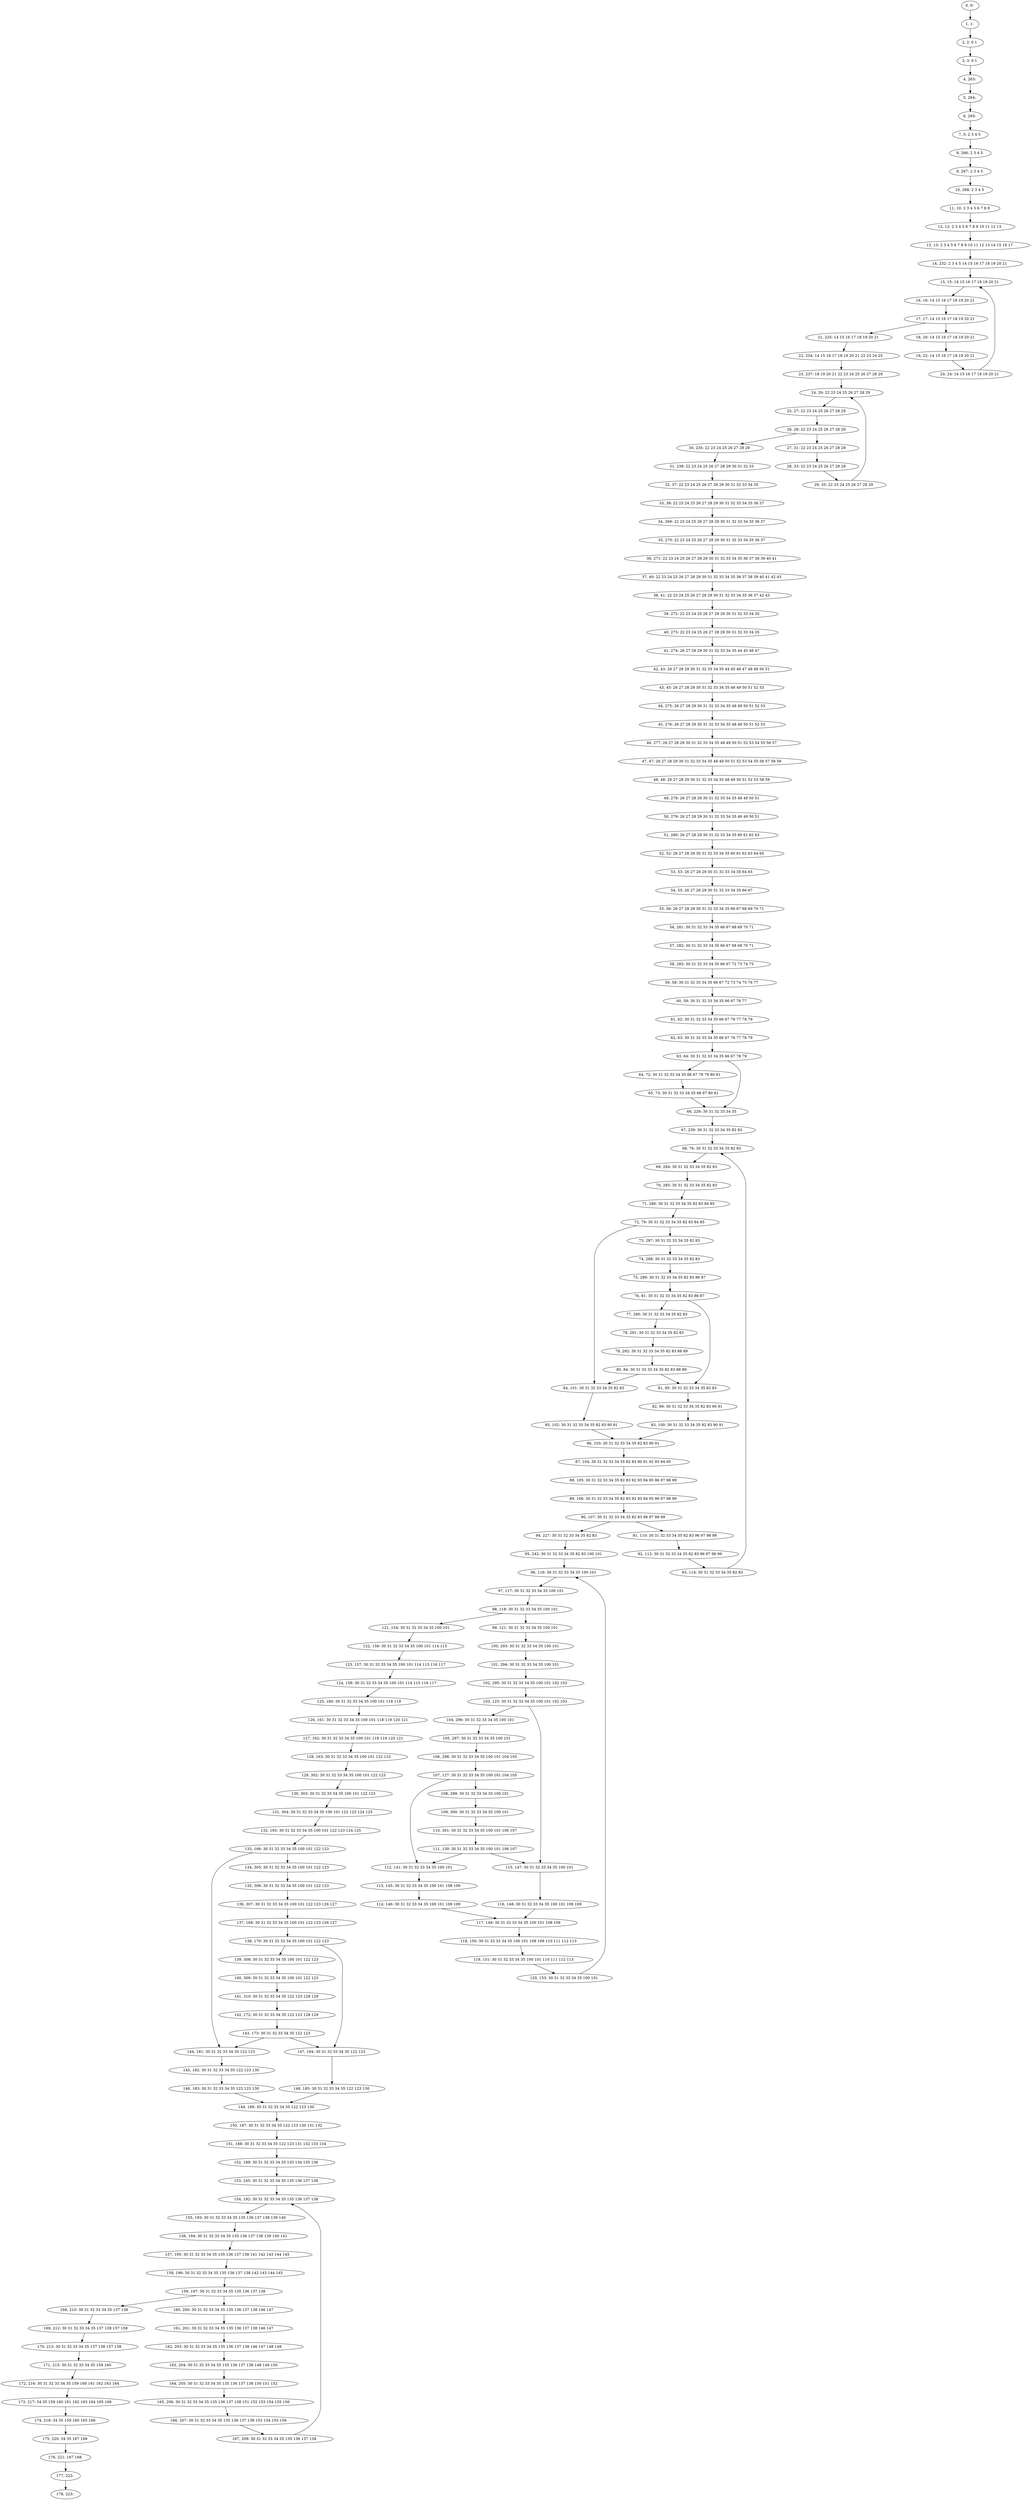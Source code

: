 digraph G {
0[label="0, 0: "];
1[label="1, 1: "];
2[label="2, 2: 0 1 "];
3[label="3, 3: 0 1 "];
4[label="4, 263: "];
5[label="5, 264: "];
6[label="6, 265: "];
7[label="7, 5: 2 3 4 5 "];
8[label="8, 266: 2 3 4 5 "];
9[label="9, 267: 2 3 4 5 "];
10[label="10, 268: 2 3 4 5 "];
11[label="11, 10: 2 3 4 5 6 7 8 9 "];
12[label="12, 12: 2 3 4 5 6 7 8 9 10 11 12 13 "];
13[label="13, 13: 2 3 4 5 6 7 8 9 10 11 12 13 14 15 16 17 "];
14[label="14, 232: 2 3 4 5 14 15 16 17 18 19 20 21 "];
15[label="15, 15: 14 15 16 17 18 19 20 21 "];
16[label="16, 16: 14 15 16 17 18 19 20 21 "];
17[label="17, 17: 14 15 16 17 18 19 20 21 "];
18[label="18, 20: 14 15 16 17 18 19 20 21 "];
19[label="19, 22: 14 15 16 17 18 19 20 21 "];
20[label="20, 24: 14 15 16 17 18 19 20 21 "];
21[label="21, 225: 14 15 16 17 18 19 20 21 "];
22[label="22, 234: 14 15 16 17 18 19 20 21 22 23 24 25 "];
23[label="23, 237: 18 19 20 21 22 23 24 25 26 27 28 29 "];
24[label="24, 26: 22 23 24 25 26 27 28 29 "];
25[label="25, 27: 22 23 24 25 26 27 28 29 "];
26[label="26, 28: 22 23 24 25 26 27 28 29 "];
27[label="27, 31: 22 23 24 25 26 27 28 29 "];
28[label="28, 33: 22 23 24 25 26 27 28 29 "];
29[label="29, 35: 22 23 24 25 26 27 28 29 "];
30[label="30, 235: 22 23 24 25 26 27 28 29 "];
31[label="31, 238: 22 23 24 25 26 27 28 29 30 31 32 33 "];
32[label="32, 37: 22 23 24 25 26 27 28 29 30 31 32 33 34 35 "];
33[label="33, 38: 22 23 24 25 26 27 28 29 30 31 32 33 34 35 36 37 "];
34[label="34, 269: 22 23 24 25 26 27 28 29 30 31 32 33 34 35 36 37 "];
35[label="35, 270: 22 23 24 25 26 27 28 29 30 31 32 33 34 35 36 37 "];
36[label="36, 271: 22 23 24 25 26 27 28 29 30 31 32 33 34 35 36 37 38 39 40 41 "];
37[label="37, 40: 22 23 24 25 26 27 28 29 30 31 32 33 34 35 36 37 38 39 40 41 42 43 "];
38[label="38, 41: 22 23 24 25 26 27 28 29 30 31 32 33 34 35 36 37 42 43 "];
39[label="39, 272: 22 23 24 25 26 27 28 29 30 31 32 33 34 35 "];
40[label="40, 273: 22 23 24 25 26 27 28 29 30 31 32 33 34 35 "];
41[label="41, 274: 26 27 28 29 30 31 32 33 34 35 44 45 46 47 "];
42[label="42, 43: 26 27 28 29 30 31 32 33 34 35 44 45 46 47 48 49 50 51 "];
43[label="43, 45: 26 27 28 29 30 31 32 33 34 35 48 49 50 51 52 53 "];
44[label="44, 275: 26 27 28 29 30 31 32 33 34 35 48 49 50 51 52 53 "];
45[label="45, 276: 26 27 28 29 30 31 32 33 34 35 48 49 50 51 52 53 "];
46[label="46, 277: 26 27 28 29 30 31 32 33 34 35 48 49 50 51 52 53 54 55 56 57 "];
47[label="47, 47: 26 27 28 29 30 31 32 33 34 35 48 49 50 51 52 53 54 55 56 57 58 59 "];
48[label="48, 48: 26 27 28 29 30 31 32 33 34 35 48 49 50 51 52 53 58 59 "];
49[label="49, 278: 26 27 28 29 30 31 32 33 34 35 48 49 50 51 "];
50[label="50, 279: 26 27 28 29 30 31 32 33 34 35 48 49 50 51 "];
51[label="51, 280: 26 27 28 29 30 31 32 33 34 35 60 61 62 63 "];
52[label="52, 52: 26 27 28 29 30 31 32 33 34 35 60 61 62 63 64 65 "];
53[label="53, 53: 26 27 28 29 30 31 32 33 34 35 64 65 "];
54[label="54, 55: 26 27 28 29 30 31 32 33 34 35 66 67 "];
55[label="55, 56: 26 27 28 29 30 31 32 33 34 35 66 67 68 69 70 71 "];
56[label="56, 281: 30 31 32 33 34 35 66 67 68 69 70 71 "];
57[label="57, 282: 30 31 32 33 34 35 66 67 68 69 70 71 "];
58[label="58, 283: 30 31 32 33 34 35 66 67 72 73 74 75 "];
59[label="59, 58: 30 31 32 33 34 35 66 67 72 73 74 75 76 77 "];
60[label="60, 59: 30 31 32 33 34 35 66 67 76 77 "];
61[label="61, 62: 30 31 32 33 34 35 66 67 76 77 78 79 "];
62[label="62, 63: 30 31 32 33 34 35 66 67 76 77 78 79 "];
63[label="63, 64: 30 31 32 33 34 35 66 67 78 79 "];
64[label="64, 72: 30 31 32 33 34 35 66 67 78 79 80 81 "];
65[label="65, 73: 30 31 32 33 34 35 66 67 80 81 "];
66[label="66, 226: 30 31 32 33 34 35 "];
67[label="67, 239: 30 31 32 33 34 35 82 83 "];
68[label="68, 76: 30 31 32 33 34 35 82 83 "];
69[label="69, 284: 30 31 32 33 34 35 82 83 "];
70[label="70, 285: 30 31 32 33 34 35 82 83 "];
71[label="71, 286: 30 31 32 33 34 35 82 83 84 85 "];
72[label="72, 79: 30 31 32 33 34 35 82 83 84 85 "];
73[label="73, 287: 30 31 32 33 34 35 82 83 "];
74[label="74, 288: 30 31 32 33 34 35 82 83 "];
75[label="75, 289: 30 31 32 33 34 35 82 83 86 87 "];
76[label="76, 81: 30 31 32 33 34 35 82 83 86 87 "];
77[label="77, 290: 30 31 32 33 34 35 82 83 "];
78[label="78, 291: 30 31 32 33 34 35 82 83 "];
79[label="79, 292: 30 31 32 33 34 35 82 83 88 89 "];
80[label="80, 84: 30 31 32 33 34 35 82 83 88 89 "];
81[label="81, 95: 30 31 32 33 34 35 82 83 "];
82[label="82, 99: 30 31 32 33 34 35 82 83 90 91 "];
83[label="83, 100: 30 31 32 33 34 35 82 83 90 91 "];
84[label="84, 101: 30 31 32 33 34 35 82 83 "];
85[label="85, 102: 30 31 32 33 34 35 82 83 90 91 "];
86[label="86, 103: 30 31 32 33 34 35 82 83 90 91 "];
87[label="87, 104: 30 31 32 33 34 35 82 83 90 91 92 93 94 95 "];
88[label="88, 105: 30 31 32 33 34 35 82 83 92 93 94 95 96 97 98 99 "];
89[label="89, 106: 30 31 32 33 34 35 82 83 92 93 94 95 96 97 98 99 "];
90[label="90, 107: 30 31 32 33 34 35 82 83 96 97 98 99 "];
91[label="91, 110: 30 31 32 33 34 35 82 83 96 97 98 99 "];
92[label="92, 112: 30 31 32 33 34 35 82 83 96 97 98 99 "];
93[label="93, 114: 30 31 32 33 34 35 82 83 "];
94[label="94, 227: 30 31 32 33 34 35 82 83 "];
95[label="95, 242: 30 31 32 33 34 35 82 83 100 101 "];
96[label="96, 116: 30 31 32 33 34 35 100 101 "];
97[label="97, 117: 30 31 32 33 34 35 100 101 "];
98[label="98, 118: 30 31 32 33 34 35 100 101 "];
99[label="99, 121: 30 31 32 33 34 35 100 101 "];
100[label="100, 293: 30 31 32 33 34 35 100 101 "];
101[label="101, 294: 30 31 32 33 34 35 100 101 "];
102[label="102, 295: 30 31 32 33 34 35 100 101 102 103 "];
103[label="103, 125: 30 31 32 33 34 35 100 101 102 103 "];
104[label="104, 296: 30 31 32 33 34 35 100 101 "];
105[label="105, 297: 30 31 32 33 34 35 100 101 "];
106[label="106, 298: 30 31 32 33 34 35 100 101 104 105 "];
107[label="107, 127: 30 31 32 33 34 35 100 101 104 105 "];
108[label="108, 299: 30 31 32 33 34 35 100 101 "];
109[label="109, 300: 30 31 32 33 34 35 100 101 "];
110[label="110, 301: 30 31 32 33 34 35 100 101 106 107 "];
111[label="111, 130: 30 31 32 33 34 35 100 101 106 107 "];
112[label="112, 141: 30 31 32 33 34 35 100 101 "];
113[label="113, 145: 30 31 32 33 34 35 100 101 108 109 "];
114[label="114, 146: 30 31 32 33 34 35 100 101 108 109 "];
115[label="115, 147: 30 31 32 33 34 35 100 101 "];
116[label="116, 148: 30 31 32 33 34 35 100 101 108 109 "];
117[label="117, 149: 30 31 32 33 34 35 100 101 108 109 "];
118[label="118, 150: 30 31 32 33 34 35 100 101 108 109 110 111 112 113 "];
119[label="119, 151: 30 31 32 33 34 35 100 101 110 111 112 113 "];
120[label="120, 153: 30 31 32 33 34 35 100 101 "];
121[label="121, 154: 30 31 32 33 34 35 100 101 "];
122[label="122, 156: 30 31 32 33 34 35 100 101 114 115 "];
123[label="123, 157: 30 31 32 33 34 35 100 101 114 115 116 117 "];
124[label="124, 158: 30 31 32 33 34 35 100 101 114 115 116 117 "];
125[label="125, 160: 30 31 32 33 34 35 100 101 118 119 "];
126[label="126, 161: 30 31 32 33 34 35 100 101 118 119 120 121 "];
127[label="127, 162: 30 31 32 33 34 35 100 101 118 119 120 121 "];
128[label="128, 163: 30 31 32 33 34 35 100 101 122 123 "];
129[label="129, 302: 30 31 32 33 34 35 100 101 122 123 "];
130[label="130, 303: 30 31 32 33 34 35 100 101 122 123 "];
131[label="131, 304: 30 31 32 33 34 35 100 101 122 123 124 125 "];
132[label="132, 165: 30 31 32 33 34 35 100 101 122 123 124 125 "];
133[label="133, 166: 30 31 32 33 34 35 100 101 122 123 "];
134[label="134, 305: 30 31 32 33 34 35 100 101 122 123 "];
135[label="135, 306: 30 31 32 33 34 35 100 101 122 123 "];
136[label="136, 307: 30 31 32 33 34 35 100 101 122 123 126 127 "];
137[label="137, 168: 30 31 32 33 34 35 100 101 122 123 126 127 "];
138[label="138, 170: 30 31 32 33 34 35 100 101 122 123 "];
139[label="139, 308: 30 31 32 33 34 35 100 101 122 123 "];
140[label="140, 309: 30 31 32 33 34 35 100 101 122 123 "];
141[label="141, 310: 30 31 32 33 34 35 122 123 128 129 "];
142[label="142, 172: 30 31 32 33 34 35 122 123 128 129 "];
143[label="143, 173: 30 31 32 33 34 35 122 123 "];
144[label="144, 181: 30 31 32 33 34 35 122 123 "];
145[label="145, 182: 30 31 32 33 34 35 122 123 130 "];
146[label="146, 183: 30 31 32 33 34 35 122 123 130 "];
147[label="147, 184: 30 31 32 33 34 35 122 123 "];
148[label="148, 185: 30 31 32 33 34 35 122 123 130 "];
149[label="149, 186: 30 31 32 33 34 35 122 123 130 "];
150[label="150, 187: 30 31 32 33 34 35 122 123 130 131 132 "];
151[label="151, 188: 30 31 32 33 34 35 122 123 131 132 133 134 "];
152[label="152, 189: 30 31 32 33 34 35 133 134 135 136 "];
153[label="153, 245: 30 31 32 33 34 35 135 136 137 138 "];
154[label="154, 192: 30 31 32 33 34 35 135 136 137 138 "];
155[label="155, 193: 30 31 32 33 34 35 135 136 137 138 139 140 "];
156[label="156, 194: 30 31 32 33 34 35 135 136 137 138 139 140 141 "];
157[label="157, 195: 30 31 32 33 34 35 135 136 137 138 141 142 143 144 145 "];
158[label="158, 196: 30 31 32 33 34 35 135 136 137 138 142 143 144 145 "];
159[label="159, 197: 30 31 32 33 34 35 135 136 137 138 "];
160[label="160, 200: 30 31 32 33 34 35 135 136 137 138 146 147 "];
161[label="161, 201: 30 31 32 33 34 35 135 136 137 138 146 147 "];
162[label="162, 203: 30 31 32 33 34 35 135 136 137 138 146 147 148 149 "];
163[label="163, 204: 30 31 32 33 34 35 135 136 137 138 148 149 150 "];
164[label="164, 205: 30 31 32 33 34 35 135 136 137 138 150 151 152 "];
165[label="165, 206: 30 31 32 33 34 35 135 136 137 138 151 152 153 154 155 156 "];
166[label="166, 207: 30 31 32 33 34 35 135 136 137 138 153 154 155 156 "];
167[label="167, 209: 30 31 32 33 34 35 135 136 137 138 "];
168[label="168, 210: 30 31 32 33 34 35 137 138 "];
169[label="169, 212: 30 31 32 33 34 35 137 138 157 158 "];
170[label="170, 213: 30 31 32 33 34 35 137 138 157 158 "];
171[label="171, 215: 30 31 32 33 34 35 159 160 "];
172[label="172, 216: 30 31 32 33 34 35 159 160 161 162 163 164 "];
173[label="173, 217: 34 35 159 160 161 162 163 164 165 166 "];
174[label="174, 218: 34 35 159 160 165 166 "];
175[label="175, 220: 34 35 167 168 "];
176[label="176, 221: 167 168 "];
177[label="177, 222: "];
178[label="178, 223: "];
0->1 ;
1->2 ;
2->3 ;
3->4 ;
4->5 ;
5->6 ;
6->7 ;
7->8 ;
8->9 ;
9->10 ;
10->11 ;
11->12 ;
12->13 ;
13->14 ;
14->15 ;
15->16 ;
16->17 ;
17->18 ;
17->21 ;
18->19 ;
19->20 ;
20->15 ;
21->22 ;
22->23 ;
23->24 ;
24->25 ;
25->26 ;
26->27 ;
26->30 ;
27->28 ;
28->29 ;
29->24 ;
30->31 ;
31->32 ;
32->33 ;
33->34 ;
34->35 ;
35->36 ;
36->37 ;
37->38 ;
38->39 ;
39->40 ;
40->41 ;
41->42 ;
42->43 ;
43->44 ;
44->45 ;
45->46 ;
46->47 ;
47->48 ;
48->49 ;
49->50 ;
50->51 ;
51->52 ;
52->53 ;
53->54 ;
54->55 ;
55->56 ;
56->57 ;
57->58 ;
58->59 ;
59->60 ;
60->61 ;
61->62 ;
62->63 ;
63->64 ;
63->66 ;
64->65 ;
65->66 ;
66->67 ;
67->68 ;
68->69 ;
69->70 ;
70->71 ;
71->72 ;
72->73 ;
72->84 ;
73->74 ;
74->75 ;
75->76 ;
76->77 ;
76->81 ;
77->78 ;
78->79 ;
79->80 ;
80->81 ;
80->84 ;
81->82 ;
82->83 ;
83->86 ;
84->85 ;
85->86 ;
86->87 ;
87->88 ;
88->89 ;
89->90 ;
90->91 ;
90->94 ;
91->92 ;
92->93 ;
93->68 ;
94->95 ;
95->96 ;
96->97 ;
97->98 ;
98->99 ;
98->121 ;
99->100 ;
100->101 ;
101->102 ;
102->103 ;
103->104 ;
103->115 ;
104->105 ;
105->106 ;
106->107 ;
107->108 ;
107->112 ;
108->109 ;
109->110 ;
110->111 ;
111->112 ;
111->115 ;
112->113 ;
113->114 ;
114->117 ;
115->116 ;
116->117 ;
117->118 ;
118->119 ;
119->120 ;
120->96 ;
121->122 ;
122->123 ;
123->124 ;
124->125 ;
125->126 ;
126->127 ;
127->128 ;
128->129 ;
129->130 ;
130->131 ;
131->132 ;
132->133 ;
133->134 ;
133->144 ;
134->135 ;
135->136 ;
136->137 ;
137->138 ;
138->139 ;
138->147 ;
139->140 ;
140->141 ;
141->142 ;
142->143 ;
143->144 ;
143->147 ;
144->145 ;
145->146 ;
146->149 ;
147->148 ;
148->149 ;
149->150 ;
150->151 ;
151->152 ;
152->153 ;
153->154 ;
154->155 ;
155->156 ;
156->157 ;
157->158 ;
158->159 ;
159->160 ;
159->168 ;
160->161 ;
161->162 ;
162->163 ;
163->164 ;
164->165 ;
165->166 ;
166->167 ;
167->154 ;
168->169 ;
169->170 ;
170->171 ;
171->172 ;
172->173 ;
173->174 ;
174->175 ;
175->176 ;
176->177 ;
177->178 ;
}
